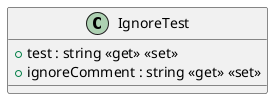 @startuml
class IgnoreTest {
    + test : string <<get>> <<set>>
    + ignoreComment : string <<get>> <<set>>
}
@enduml
